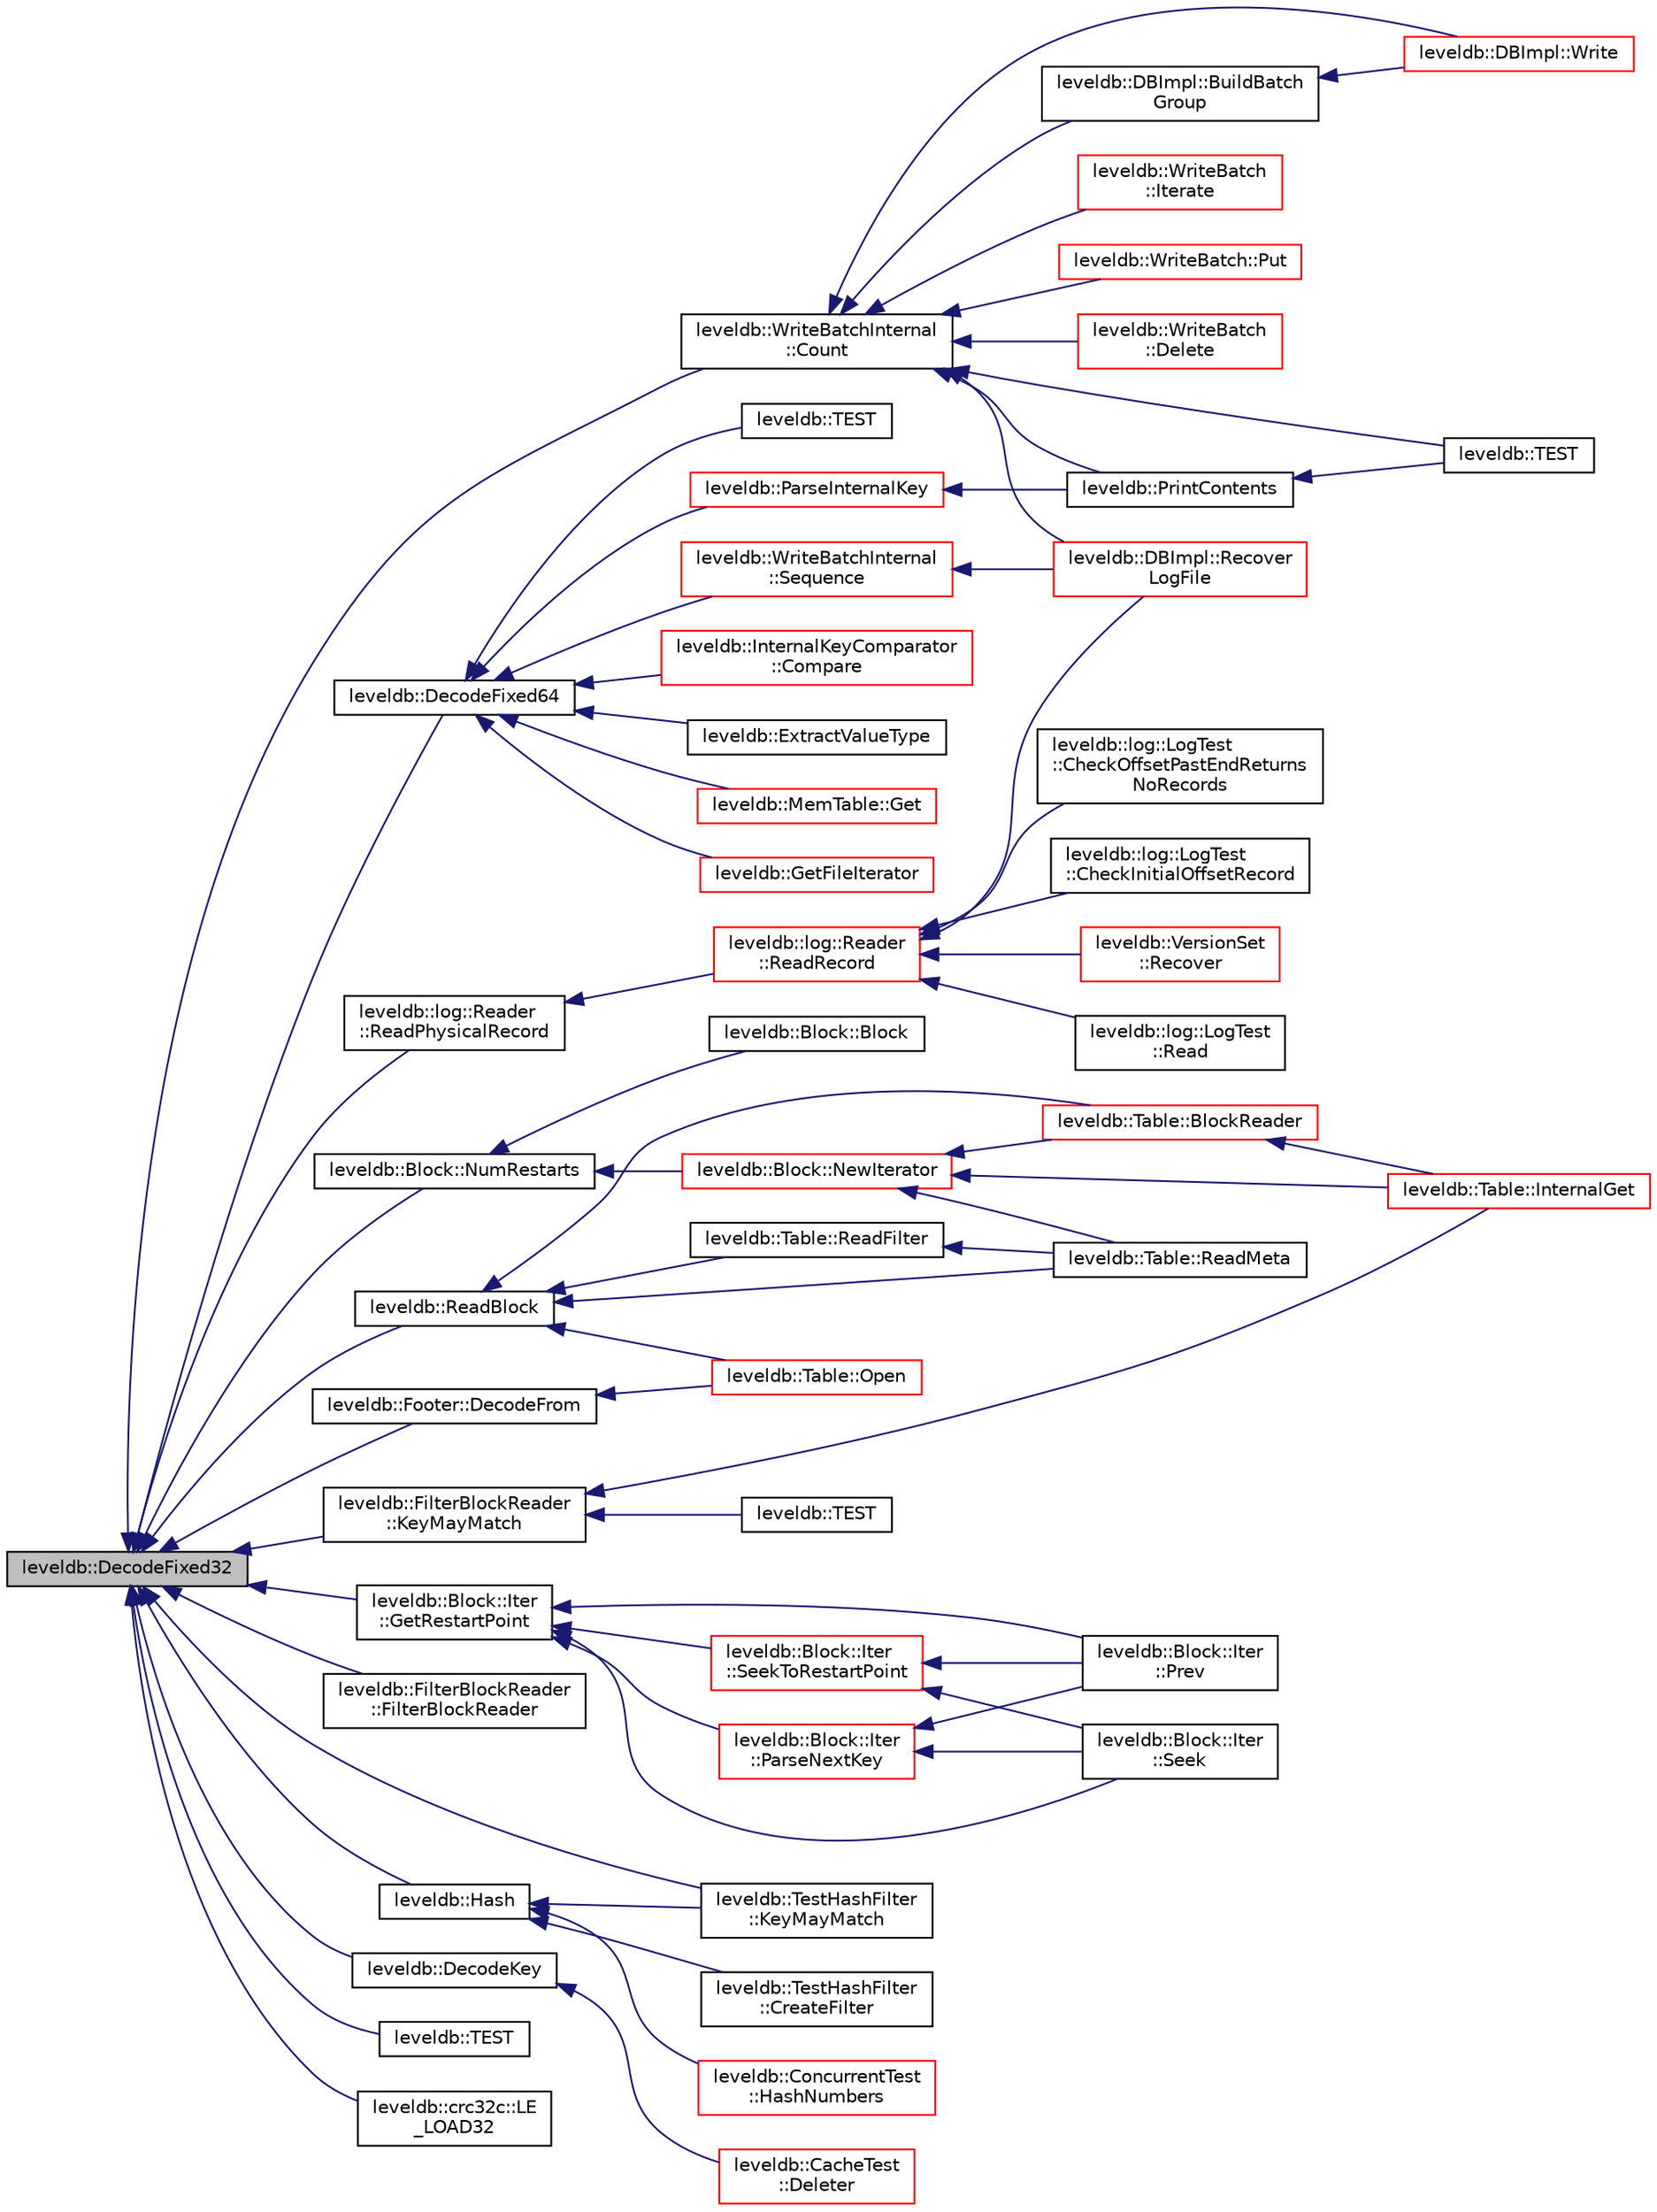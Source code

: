 digraph "leveldb::DecodeFixed32"
{
  edge [fontname="Helvetica",fontsize="10",labelfontname="Helvetica",labelfontsize="10"];
  node [fontname="Helvetica",fontsize="10",shape=record];
  rankdir="LR";
  Node1 [label="leveldb::DecodeFixed32",height=0.2,width=0.4,color="black", fillcolor="grey75", style="filled" fontcolor="black"];
  Node1 -> Node2 [dir="back",color="midnightblue",fontsize="10",style="solid"];
  Node2 [label="leveldb::log::Reader\l::ReadPhysicalRecord",height=0.2,width=0.4,color="black", fillcolor="white", style="filled",URL="$classleveldb_1_1log_1_1_reader.html#a001a5d7b4f3cc86c29fc2b0d31a52c27"];
  Node2 -> Node3 [dir="back",color="midnightblue",fontsize="10",style="solid"];
  Node3 [label="leveldb::log::Reader\l::ReadRecord",height=0.2,width=0.4,color="red", fillcolor="white", style="filled",URL="$classleveldb_1_1log_1_1_reader.html#a84059598c9367cb677a9d70d77993282"];
  Node3 -> Node4 [dir="back",color="midnightblue",fontsize="10",style="solid"];
  Node4 [label="leveldb::DBImpl::Recover\lLogFile",height=0.2,width=0.4,color="red", fillcolor="white", style="filled",URL="$classleveldb_1_1_d_b_impl.html#ac9e2ce8c5013d78ba19e8417f94fdad8"];
  Node3 -> Node5 [dir="back",color="midnightblue",fontsize="10",style="solid"];
  Node5 [label="leveldb::log::LogTest\l::Read",height=0.2,width=0.4,color="black", fillcolor="white", style="filled",URL="$classleveldb_1_1log_1_1_log_test.html#a2f5deb8b04200600ac0bc7cd3e39bd57"];
  Node3 -> Node6 [dir="back",color="midnightblue",fontsize="10",style="solid"];
  Node6 [label="leveldb::log::LogTest\l::CheckOffsetPastEndReturns\lNoRecords",height=0.2,width=0.4,color="black", fillcolor="white", style="filled",URL="$classleveldb_1_1log_1_1_log_test.html#a2bf9cdf3b3f722c300f65a7752c0e101"];
  Node3 -> Node7 [dir="back",color="midnightblue",fontsize="10",style="solid"];
  Node7 [label="leveldb::log::LogTest\l::CheckInitialOffsetRecord",height=0.2,width=0.4,color="black", fillcolor="white", style="filled",URL="$classleveldb_1_1log_1_1_log_test.html#ab9ca8c2014e78611d66d884f7b46e4ff"];
  Node3 -> Node8 [dir="back",color="midnightblue",fontsize="10",style="solid"];
  Node8 [label="leveldb::VersionSet\l::Recover",height=0.2,width=0.4,color="red", fillcolor="white", style="filled",URL="$classleveldb_1_1_version_set.html#a955ff8620ec56742cdc48da0e74ab40b"];
  Node1 -> Node9 [dir="back",color="midnightblue",fontsize="10",style="solid"];
  Node9 [label="leveldb::WriteBatchInternal\l::Count",height=0.2,width=0.4,color="black", fillcolor="white", style="filled",URL="$classleveldb_1_1_write_batch_internal.html#a5270ca4567dbae1524005ad14e0698e3"];
  Node9 -> Node4 [dir="back",color="midnightblue",fontsize="10",style="solid"];
  Node9 -> Node10 [dir="back",color="midnightblue",fontsize="10",style="solid"];
  Node10 [label="leveldb::DBImpl::Write",height=0.2,width=0.4,color="red", fillcolor="white", style="filled",URL="$classleveldb_1_1_d_b_impl.html#ac0d0b472717099d6a02ad9dace4e8ef4"];
  Node9 -> Node11 [dir="back",color="midnightblue",fontsize="10",style="solid"];
  Node11 [label="leveldb::DBImpl::BuildBatch\lGroup",height=0.2,width=0.4,color="black", fillcolor="white", style="filled",URL="$classleveldb_1_1_d_b_impl.html#a9e6ce4d7fffcf59575053f7d5c5e886b"];
  Node11 -> Node10 [dir="back",color="midnightblue",fontsize="10",style="solid"];
  Node9 -> Node12 [dir="back",color="midnightblue",fontsize="10",style="solid"];
  Node12 [label="leveldb::WriteBatch\l::Iterate",height=0.2,width=0.4,color="red", fillcolor="white", style="filled",URL="$classleveldb_1_1_write_batch.html#ac6cb5a360bb095f4e9a6e817c4322a9d"];
  Node9 -> Node13 [dir="back",color="midnightblue",fontsize="10",style="solid"];
  Node13 [label="leveldb::WriteBatch::Put",height=0.2,width=0.4,color="red", fillcolor="white", style="filled",URL="$classleveldb_1_1_write_batch.html#a30770379143a7ccb4ede18ddf0e45bf3"];
  Node9 -> Node14 [dir="back",color="midnightblue",fontsize="10",style="solid"];
  Node14 [label="leveldb::WriteBatch\l::Delete",height=0.2,width=0.4,color="red", fillcolor="white", style="filled",URL="$classleveldb_1_1_write_batch.html#a473da7f94483dab253cc36b7b231ce53"];
  Node9 -> Node15 [dir="back",color="midnightblue",fontsize="10",style="solid"];
  Node15 [label="leveldb::PrintContents",height=0.2,width=0.4,color="black", fillcolor="white", style="filled",URL="$namespaceleveldb.html#a188b9c5674c8e10ff619f01f454faaf6"];
  Node15 -> Node16 [dir="back",color="midnightblue",fontsize="10",style="solid"];
  Node16 [label="leveldb::TEST",height=0.2,width=0.4,color="black", fillcolor="white", style="filled",URL="$namespaceleveldb.html#a77a1389346b24fa9b5f9698400c865f6"];
  Node9 -> Node16 [dir="back",color="midnightblue",fontsize="10",style="solid"];
  Node1 -> Node17 [dir="back",color="midnightblue",fontsize="10",style="solid"];
  Node17 [label="leveldb::Block::NumRestarts",height=0.2,width=0.4,color="black", fillcolor="white", style="filled",URL="$classleveldb_1_1_block.html#a50f716365aa5b729943a1c3eb2d06e9d"];
  Node17 -> Node18 [dir="back",color="midnightblue",fontsize="10",style="solid"];
  Node18 [label="leveldb::Block::Block",height=0.2,width=0.4,color="black", fillcolor="white", style="filled",URL="$classleveldb_1_1_block.html#a242f2101a3c906b6f75f5c008e3ecdd9"];
  Node17 -> Node19 [dir="back",color="midnightblue",fontsize="10",style="solid"];
  Node19 [label="leveldb::Block::NewIterator",height=0.2,width=0.4,color="red", fillcolor="white", style="filled",URL="$classleveldb_1_1_block.html#a336289029f37d18d31a1a3c178afc7b3"];
  Node19 -> Node20 [dir="back",color="midnightblue",fontsize="10",style="solid"];
  Node20 [label="leveldb::Table::ReadMeta",height=0.2,width=0.4,color="black", fillcolor="white", style="filled",URL="$classleveldb_1_1_table.html#ac7b765e08d8285b2019e1faa6905368e"];
  Node19 -> Node21 [dir="back",color="midnightblue",fontsize="10",style="solid"];
  Node21 [label="leveldb::Table::BlockReader",height=0.2,width=0.4,color="red", fillcolor="white", style="filled",URL="$classleveldb_1_1_table.html#a93b3e7e277493cbc63a55e2b141b1f30"];
  Node21 -> Node22 [dir="back",color="midnightblue",fontsize="10",style="solid"];
  Node22 [label="leveldb::Table::InternalGet",height=0.2,width=0.4,color="red", fillcolor="white", style="filled",URL="$classleveldb_1_1_table.html#aea7233eff55aec8dad19befe6de5bd99"];
  Node19 -> Node22 [dir="back",color="midnightblue",fontsize="10",style="solid"];
  Node1 -> Node23 [dir="back",color="midnightblue",fontsize="10",style="solid"];
  Node23 [label="leveldb::Block::Iter\l::GetRestartPoint",height=0.2,width=0.4,color="black", fillcolor="white", style="filled",URL="$classleveldb_1_1_block_1_1_iter.html#a80e1396336c859c53790cad6c3cdd543"];
  Node23 -> Node24 [dir="back",color="midnightblue",fontsize="10",style="solid"];
  Node24 [label="leveldb::Block::Iter\l::SeekToRestartPoint",height=0.2,width=0.4,color="red", fillcolor="white", style="filled",URL="$classleveldb_1_1_block_1_1_iter.html#a356a5cae58d7f0f816fa366acf0722f5"];
  Node24 -> Node25 [dir="back",color="midnightblue",fontsize="10",style="solid"];
  Node25 [label="leveldb::Block::Iter\l::Prev",height=0.2,width=0.4,color="black", fillcolor="white", style="filled",URL="$classleveldb_1_1_block_1_1_iter.html#a096747ff77d5090579fe4cd4e464a3c9"];
  Node24 -> Node26 [dir="back",color="midnightblue",fontsize="10",style="solid"];
  Node26 [label="leveldb::Block::Iter\l::Seek",height=0.2,width=0.4,color="black", fillcolor="white", style="filled",URL="$classleveldb_1_1_block_1_1_iter.html#a3dcefc0609937b33c046ac7fafb52ad7"];
  Node23 -> Node25 [dir="back",color="midnightblue",fontsize="10",style="solid"];
  Node23 -> Node26 [dir="back",color="midnightblue",fontsize="10",style="solid"];
  Node23 -> Node27 [dir="back",color="midnightblue",fontsize="10",style="solid"];
  Node27 [label="leveldb::Block::Iter\l::ParseNextKey",height=0.2,width=0.4,color="red", fillcolor="white", style="filled",URL="$classleveldb_1_1_block_1_1_iter.html#abb8c89f7256e79148d942ddbc4351775"];
  Node27 -> Node25 [dir="back",color="midnightblue",fontsize="10",style="solid"];
  Node27 -> Node26 [dir="back",color="midnightblue",fontsize="10",style="solid"];
  Node1 -> Node28 [dir="back",color="midnightblue",fontsize="10",style="solid"];
  Node28 [label="leveldb::FilterBlockReader\l::FilterBlockReader",height=0.2,width=0.4,color="black", fillcolor="white", style="filled",URL="$classleveldb_1_1_filter_block_reader.html#a02e9203af5314959ad99057f0020c406"];
  Node1 -> Node29 [dir="back",color="midnightblue",fontsize="10",style="solid"];
  Node29 [label="leveldb::FilterBlockReader\l::KeyMayMatch",height=0.2,width=0.4,color="black", fillcolor="white", style="filled",URL="$classleveldb_1_1_filter_block_reader.html#a2c1c0cd8311b99fd92d3548b7aa240d0"];
  Node29 -> Node30 [dir="back",color="midnightblue",fontsize="10",style="solid"];
  Node30 [label="leveldb::TEST",height=0.2,width=0.4,color="black", fillcolor="white", style="filled",URL="$namespaceleveldb.html#a8360ab2a7a18ca54cbb3e99d80440248"];
  Node29 -> Node22 [dir="back",color="midnightblue",fontsize="10",style="solid"];
  Node1 -> Node31 [dir="back",color="midnightblue",fontsize="10",style="solid"];
  Node31 [label="leveldb::TestHashFilter\l::KeyMayMatch",height=0.2,width=0.4,color="black", fillcolor="white", style="filled",URL="$classleveldb_1_1_test_hash_filter.html#ace8fcf2f1ac682fb958ddd38c53efe08"];
  Node1 -> Node32 [dir="back",color="midnightblue",fontsize="10",style="solid"];
  Node32 [label="leveldb::Footer::DecodeFrom",height=0.2,width=0.4,color="black", fillcolor="white", style="filled",URL="$classleveldb_1_1_footer.html#a3cbcb311694e4cf410358f97d53d94e3"];
  Node32 -> Node33 [dir="back",color="midnightblue",fontsize="10",style="solid"];
  Node33 [label="leveldb::Table::Open",height=0.2,width=0.4,color="red", fillcolor="white", style="filled",URL="$classleveldb_1_1_table.html#aa25d0e074ab4de46e583522a8c0e9582"];
  Node1 -> Node34 [dir="back",color="midnightblue",fontsize="10",style="solid"];
  Node34 [label="leveldb::ReadBlock",height=0.2,width=0.4,color="black", fillcolor="white", style="filled",URL="$namespaceleveldb.html#a63198fc7656081fd62695dade629790b"];
  Node34 -> Node33 [dir="back",color="midnightblue",fontsize="10",style="solid"];
  Node34 -> Node20 [dir="back",color="midnightblue",fontsize="10",style="solid"];
  Node34 -> Node35 [dir="back",color="midnightblue",fontsize="10",style="solid"];
  Node35 [label="leveldb::Table::ReadFilter",height=0.2,width=0.4,color="black", fillcolor="white", style="filled",URL="$classleveldb_1_1_table.html#abe6a44b25318fa50b8e73b5570ef3911"];
  Node35 -> Node20 [dir="back",color="midnightblue",fontsize="10",style="solid"];
  Node34 -> Node21 [dir="back",color="midnightblue",fontsize="10",style="solid"];
  Node1 -> Node36 [dir="back",color="midnightblue",fontsize="10",style="solid"];
  Node36 [label="leveldb::DecodeKey",height=0.2,width=0.4,color="black", fillcolor="white", style="filled",URL="$namespaceleveldb.html#a7819fbf4e9f594d28aa16cd6287a0b37"];
  Node36 -> Node37 [dir="back",color="midnightblue",fontsize="10",style="solid"];
  Node37 [label="leveldb::CacheTest\l::Deleter",height=0.2,width=0.4,color="red", fillcolor="white", style="filled",URL="$classleveldb_1_1_cache_test.html#aa8d3ce31a1995da33810f2b5320089ab"];
  Node1 -> Node38 [dir="back",color="midnightblue",fontsize="10",style="solid"];
  Node38 [label="leveldb::DecodeFixed64",height=0.2,width=0.4,color="black", fillcolor="white", style="filled",URL="$namespaceleveldb.html#a239098b0291873752d0be16633652825"];
  Node38 -> Node39 [dir="back",color="midnightblue",fontsize="10",style="solid"];
  Node39 [label="leveldb::InternalKeyComparator\l::Compare",height=0.2,width=0.4,color="red", fillcolor="white", style="filled",URL="$classleveldb_1_1_internal_key_comparator.html#a6469a0d67a9025173d31ec6e1cd5f80e"];
  Node38 -> Node40 [dir="back",color="midnightblue",fontsize="10",style="solid"];
  Node40 [label="leveldb::ExtractValueType",height=0.2,width=0.4,color="black", fillcolor="white", style="filled",URL="$namespaceleveldb.html#a0c5a6ea40d7c0e87060a6e6d3ee393ec"];
  Node38 -> Node41 [dir="back",color="midnightblue",fontsize="10",style="solid"];
  Node41 [label="leveldb::ParseInternalKey",height=0.2,width=0.4,color="red", fillcolor="white", style="filled",URL="$namespaceleveldb.html#a5a173b622e86c7a2f9beae3ac8818ac3"];
  Node41 -> Node15 [dir="back",color="midnightblue",fontsize="10",style="solid"];
  Node38 -> Node42 [dir="back",color="midnightblue",fontsize="10",style="solid"];
  Node42 [label="leveldb::MemTable::Get",height=0.2,width=0.4,color="red", fillcolor="white", style="filled",URL="$classleveldb_1_1_mem_table.html#af94f80a5909a440d0675afa68f8765c5"];
  Node38 -> Node43 [dir="back",color="midnightblue",fontsize="10",style="solid"];
  Node43 [label="leveldb::GetFileIterator",height=0.2,width=0.4,color="red", fillcolor="white", style="filled",URL="$namespaceleveldb.html#a90825bb2cdcea64469b179f6d9c5de00"];
  Node38 -> Node44 [dir="back",color="midnightblue",fontsize="10",style="solid"];
  Node44 [label="leveldb::WriteBatchInternal\l::Sequence",height=0.2,width=0.4,color="red", fillcolor="white", style="filled",URL="$classleveldb_1_1_write_batch_internal.html#af657c82bd9378b78c35a3a7429f945d4"];
  Node44 -> Node4 [dir="back",color="midnightblue",fontsize="10",style="solid"];
  Node38 -> Node45 [dir="back",color="midnightblue",fontsize="10",style="solid"];
  Node45 [label="leveldb::TEST",height=0.2,width=0.4,color="black", fillcolor="white", style="filled",URL="$namespaceleveldb.html#a12a121ac303742fe369f000bd6f0d3ef"];
  Node1 -> Node46 [dir="back",color="midnightblue",fontsize="10",style="solid"];
  Node46 [label="leveldb::TEST",height=0.2,width=0.4,color="black", fillcolor="white", style="filled",URL="$namespaceleveldb.html#a6c2537f909125665159a4161fdd21e27"];
  Node1 -> Node47 [dir="back",color="midnightblue",fontsize="10",style="solid"];
  Node47 [label="leveldb::crc32c::LE\l_LOAD32",height=0.2,width=0.4,color="black", fillcolor="white", style="filled",URL="$namespaceleveldb_1_1crc32c.html#a45e9ab8064b6960bef8f04eaa34fc957"];
  Node1 -> Node48 [dir="back",color="midnightblue",fontsize="10",style="solid"];
  Node48 [label="leveldb::Hash",height=0.2,width=0.4,color="black", fillcolor="white", style="filled",URL="$namespaceleveldb.html#aa566d580ef23924d3ef2a369333c1787"];
  Node48 -> Node49 [dir="back",color="midnightblue",fontsize="10",style="solid"];
  Node49 [label="leveldb::ConcurrentTest\l::HashNumbers",height=0.2,width=0.4,color="red", fillcolor="white", style="filled",URL="$classleveldb_1_1_concurrent_test.html#a3a66612dc277bfeeef89a652613c54fd"];
  Node48 -> Node50 [dir="back",color="midnightblue",fontsize="10",style="solid"];
  Node50 [label="leveldb::TestHashFilter\l::CreateFilter",height=0.2,width=0.4,color="black", fillcolor="white", style="filled",URL="$classleveldb_1_1_test_hash_filter.html#ad6d9fc5e8008a1a2bd3d22d21cef6645"];
  Node48 -> Node31 [dir="back",color="midnightblue",fontsize="10",style="solid"];
}
